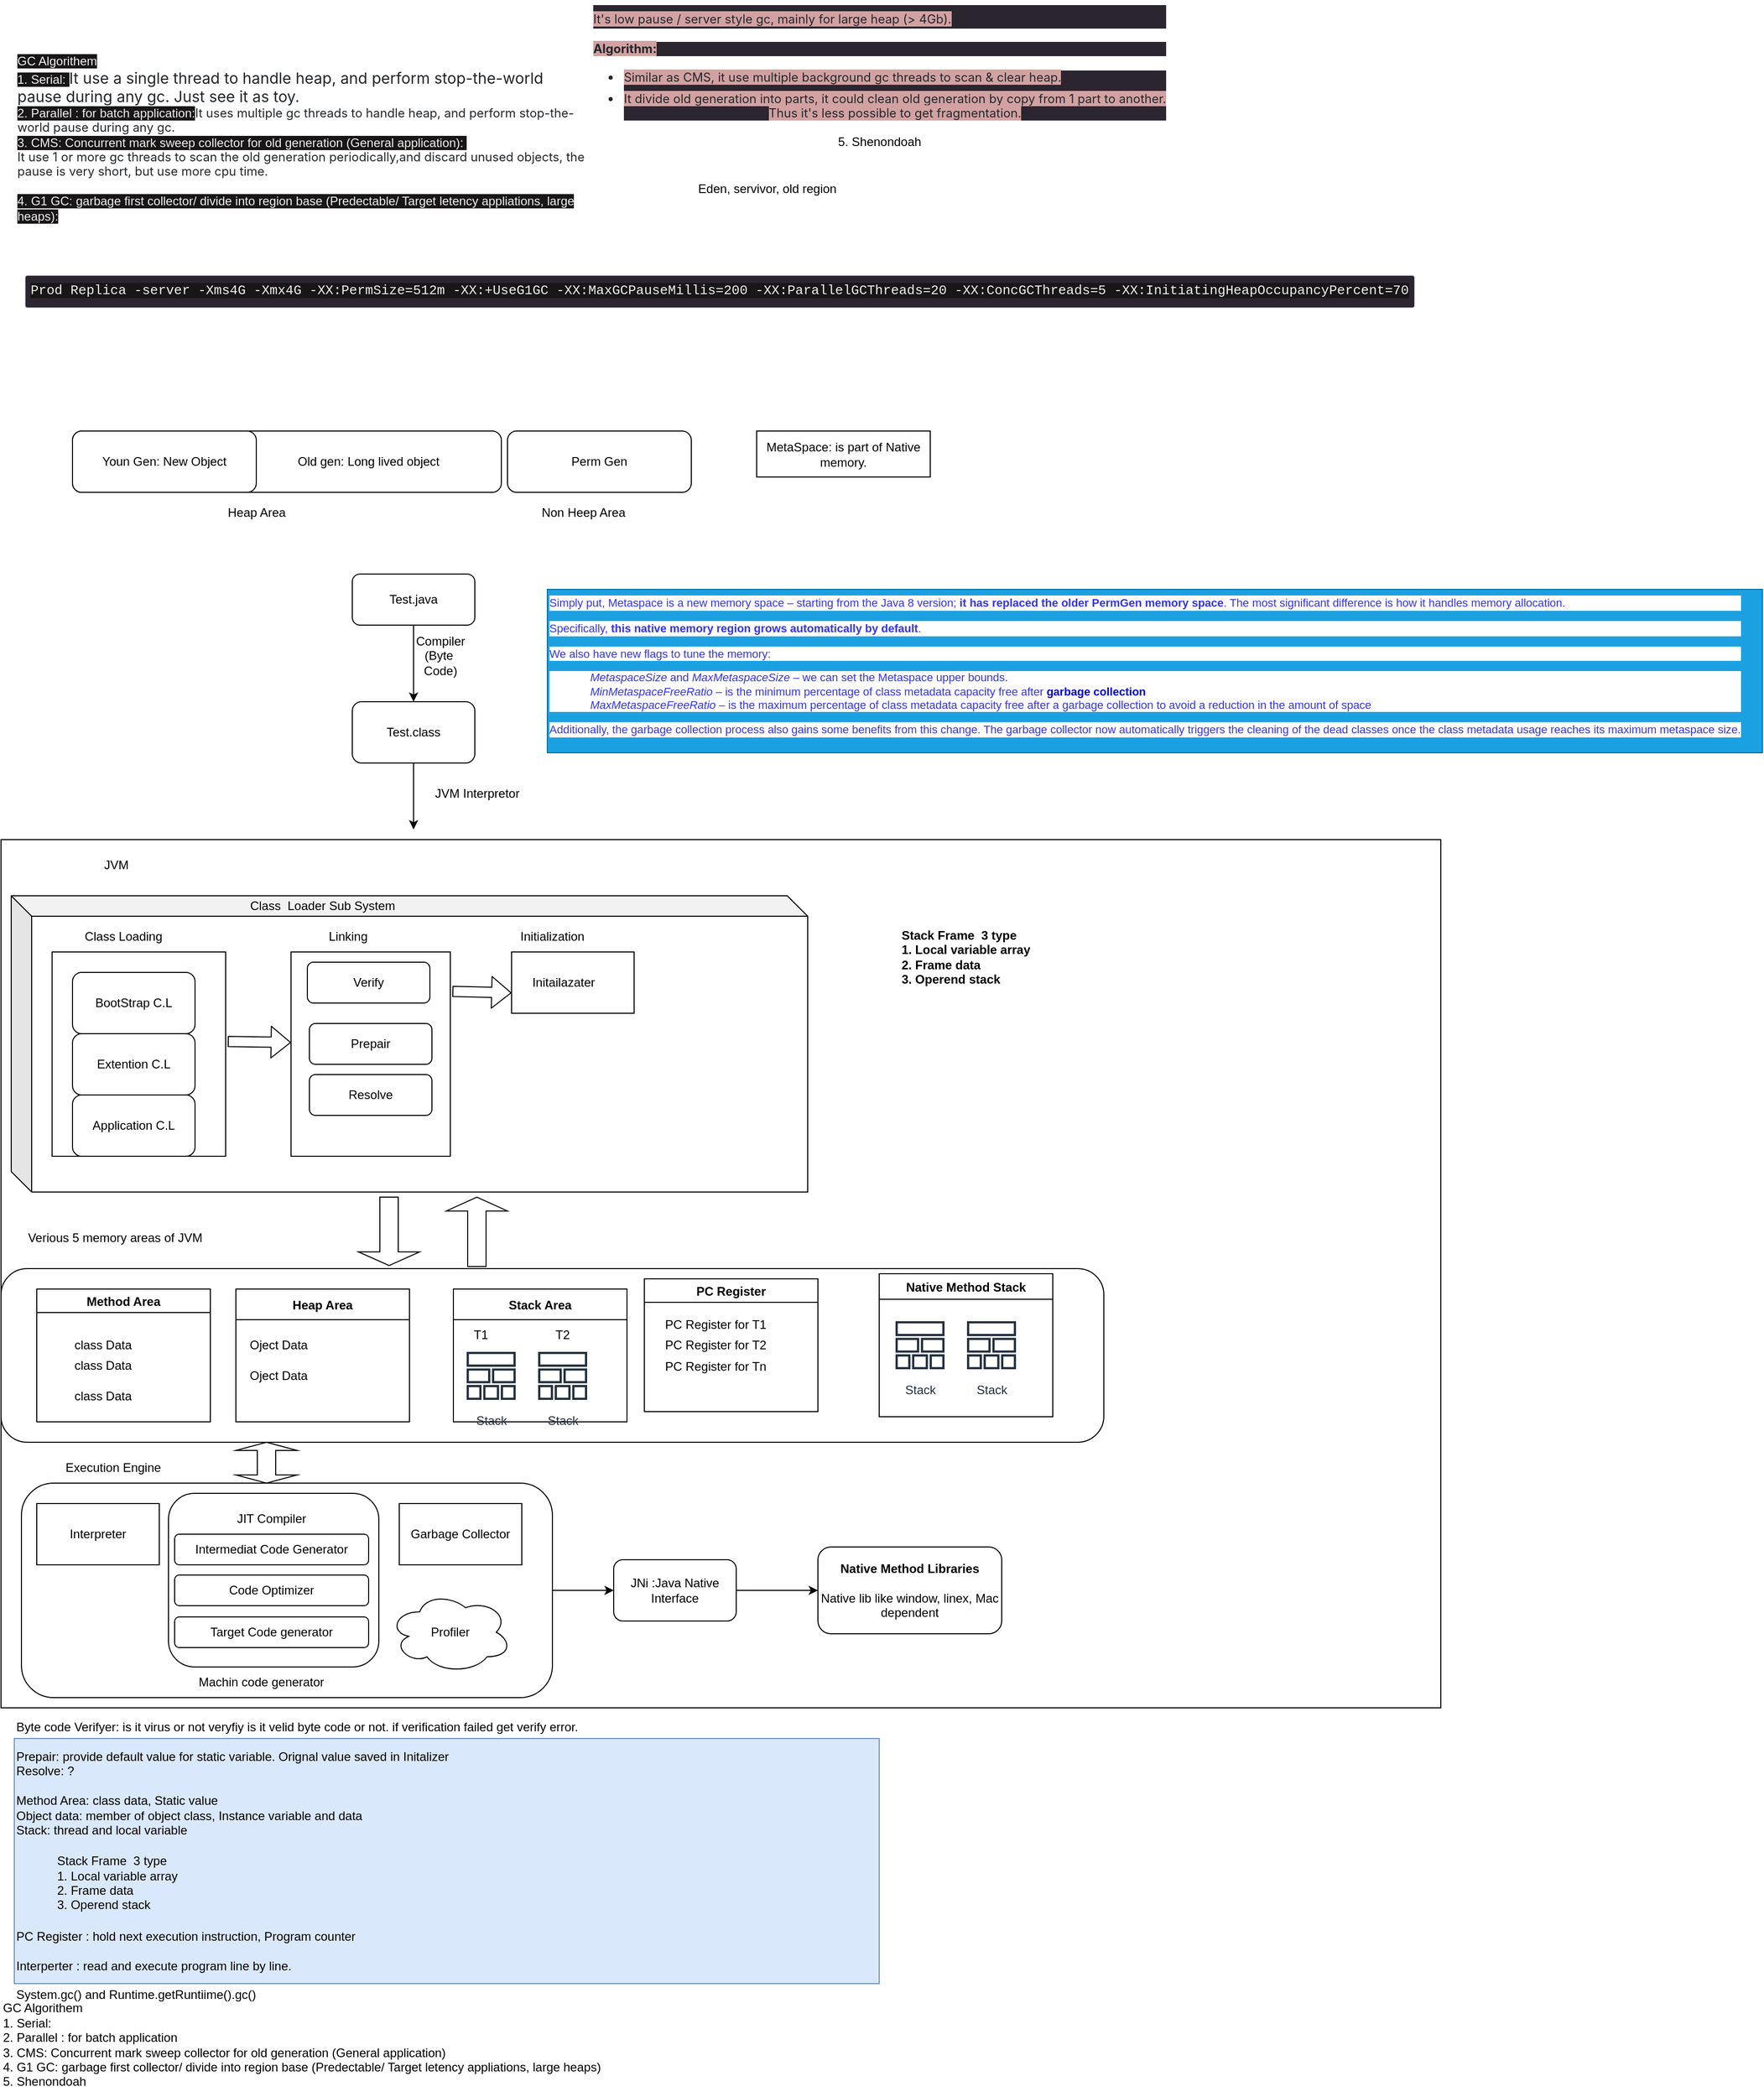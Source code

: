 <mxfile version="21.6.5" type="github" pages="2">
  <diagram id="Mb8TEoon7ktnDwIV0cq3" name="JVM">
    <mxGraphModel dx="1026" dy="1767" grid="1" gridSize="10" guides="1" tooltips="1" connect="1" arrows="1" fold="1" page="1" pageScale="1" pageWidth="827" pageHeight="1169" math="0" shadow="0">
      <root>
        <mxCell id="0" />
        <mxCell id="1" parent="0" />
        <mxCell id="3" value="" style="shape=cube;whiteSpace=wrap;html=1;boundedLbl=1;backgroundOutline=1;darkOpacity=0.05;darkOpacity2=0.1;" parent="1" vertex="1">
          <mxGeometry x="20" y="245" width="780" height="290" as="geometry" />
        </mxCell>
        <mxCell id="4" value="" style="rounded=0;whiteSpace=wrap;html=1;" parent="1" vertex="1">
          <mxGeometry x="60" y="300" width="170" height="200" as="geometry" />
        </mxCell>
        <mxCell id="5" value="BootStrap C.L" style="rounded=1;whiteSpace=wrap;html=1;" parent="1" vertex="1">
          <mxGeometry x="80" y="320" width="120" height="60" as="geometry" />
        </mxCell>
        <mxCell id="6" value="Extention C.L" style="rounded=1;whiteSpace=wrap;html=1;" parent="1" vertex="1">
          <mxGeometry x="80" y="380" width="120" height="60" as="geometry" />
        </mxCell>
        <mxCell id="7" value="Application C.L" style="rounded=1;whiteSpace=wrap;html=1;" parent="1" vertex="1">
          <mxGeometry x="80" y="440" width="120" height="60" as="geometry" />
        </mxCell>
        <mxCell id="8" value="Class Loading" style="text;html=1;strokeColor=none;fillColor=none;align=center;verticalAlign=middle;whiteSpace=wrap;rounded=0;" parent="1" vertex="1">
          <mxGeometry x="70" y="270" width="120" height="30" as="geometry" />
        </mxCell>
        <mxCell id="9" value="Class&amp;nbsp; Loader Sub System" style="text;html=1;strokeColor=none;fillColor=none;align=center;verticalAlign=middle;whiteSpace=wrap;rounded=0;" parent="1" vertex="1">
          <mxGeometry x="190" y="240" width="270" height="30" as="geometry" />
        </mxCell>
        <mxCell id="10" value="" style="rounded=0;whiteSpace=wrap;html=1;" parent="1" vertex="1">
          <mxGeometry x="294" y="300" width="156" height="200" as="geometry" />
        </mxCell>
        <mxCell id="11" value="Linking" style="text;html=1;strokeColor=none;fillColor=none;align=center;verticalAlign=middle;whiteSpace=wrap;rounded=0;" parent="1" vertex="1">
          <mxGeometry x="320" y="270" width="60" height="30" as="geometry" />
        </mxCell>
        <mxCell id="14" value="Verify" style="rounded=1;whiteSpace=wrap;html=1;" parent="1" vertex="1">
          <mxGeometry x="310" y="310" width="120" height="40" as="geometry" />
        </mxCell>
        <mxCell id="15" value="Prepair" style="rounded=1;whiteSpace=wrap;html=1;" parent="1" vertex="1">
          <mxGeometry x="312" y="370" width="120" height="40" as="geometry" />
        </mxCell>
        <mxCell id="16" value="Resolve" style="rounded=1;whiteSpace=wrap;html=1;" parent="1" vertex="1">
          <mxGeometry x="312" y="420" width="120" height="40" as="geometry" />
        </mxCell>
        <mxCell id="17" value="" style="rounded=0;whiteSpace=wrap;html=1;" parent="1" vertex="1">
          <mxGeometry x="510" y="300" width="120" height="60" as="geometry" />
        </mxCell>
        <mxCell id="18" value="Initialization" style="text;html=1;strokeColor=none;fillColor=none;align=center;verticalAlign=middle;whiteSpace=wrap;rounded=0;" parent="1" vertex="1">
          <mxGeometry x="520" y="270" width="60" height="30" as="geometry" />
        </mxCell>
        <mxCell id="19" value="" style="shape=flexArrow;endArrow=classic;html=1;exitX=1.012;exitY=0.438;exitDx=0;exitDy=0;exitPerimeter=0;entryX=0;entryY=0.443;entryDx=0;entryDy=0;entryPerimeter=0;" parent="1" source="4" target="10" edge="1">
          <mxGeometry width="50" height="50" relative="1" as="geometry">
            <mxPoint x="240" y="390" as="sourcePoint" />
            <mxPoint x="290" y="340" as="targetPoint" />
          </mxGeometry>
        </mxCell>
        <mxCell id="20" value="" style="shape=flexArrow;endArrow=classic;html=1;exitX=1.012;exitY=0.438;exitDx=0;exitDy=0;exitPerimeter=0;" parent="1" edge="1">
          <mxGeometry width="50" height="50" relative="1" as="geometry">
            <mxPoint x="452.04" y="338.6" as="sourcePoint" />
            <mxPoint x="510" y="340" as="targetPoint" />
          </mxGeometry>
        </mxCell>
        <mxCell id="21" value="" style="rounded=1;whiteSpace=wrap;html=1;" parent="1" vertex="1">
          <mxGeometry x="10" y="610" width="1080" height="170" as="geometry" />
        </mxCell>
        <mxCell id="23" value="Verious 5 memory areas of JVM&amp;nbsp;" style="text;html=1;align=center;verticalAlign=middle;resizable=0;points=[];autosize=1;strokeColor=none;fillColor=none;" parent="1" vertex="1">
          <mxGeometry x="23" y="565" width="200" height="30" as="geometry" />
        </mxCell>
        <mxCell id="50" value="Method Area" style="swimlane;" parent="1" vertex="1">
          <mxGeometry x="45" y="630" width="170" height="130" as="geometry" />
        </mxCell>
        <mxCell id="53" value="Heap Area" style="swimlane;startSize=30;" parent="1" vertex="1">
          <mxGeometry x="240" y="630" width="170" height="130" as="geometry" />
        </mxCell>
        <mxCell id="54" value="Stack Area" style="swimlane;startSize=30;" parent="1" vertex="1">
          <mxGeometry x="453" y="630" width="170" height="130" as="geometry" />
        </mxCell>
        <mxCell id="55" value="PC Register" style="swimlane;" parent="1" vertex="1">
          <mxGeometry x="640" y="620" width="170" height="130" as="geometry" />
        </mxCell>
        <mxCell id="56" value="Native Method Stack" style="swimlane;startSize=25;" parent="1" vertex="1">
          <mxGeometry x="870" y="615" width="170" height="140" as="geometry" />
        </mxCell>
        <mxCell id="58" value="" style="shape=singleArrow;direction=south;whiteSpace=wrap;html=1;" parent="1" vertex="1">
          <mxGeometry x="360" y="540" width="60" height="67" as="geometry" />
        </mxCell>
        <mxCell id="59" value="" style="shape=singleArrow;direction=north;whiteSpace=wrap;html=1;" parent="1" vertex="1">
          <mxGeometry x="446" y="540" width="60" height="68" as="geometry" />
        </mxCell>
        <mxCell id="61" value="class Data" style="text;html=1;strokeColor=none;fillColor=none;align=center;verticalAlign=middle;whiteSpace=wrap;rounded=0;" parent="1" vertex="1">
          <mxGeometry x="60" y="670" width="100" height="30" as="geometry" />
        </mxCell>
        <mxCell id="62" value="class Data" style="text;html=1;strokeColor=none;fillColor=none;align=center;verticalAlign=middle;whiteSpace=wrap;rounded=0;" parent="1" vertex="1">
          <mxGeometry x="60" y="690" width="100" height="30" as="geometry" />
        </mxCell>
        <mxCell id="63" value="class Data" style="text;html=1;strokeColor=none;fillColor=none;align=center;verticalAlign=middle;whiteSpace=wrap;rounded=0;" parent="1" vertex="1">
          <mxGeometry x="60" y="720" width="100" height="30" as="geometry" />
        </mxCell>
        <mxCell id="64" value="Oject Data&lt;span style=&quot;color: rgba(0, 0, 0, 0); font-family: monospace; font-size: 0px; text-align: start;&quot;&gt;%3CmxGraphModel%3E%3Croot%3E%3CmxCell%20id%3D%220%22%2F%3E%3CmxCell%20id%3D%221%22%20parent%3D%220%22%2F%3E%3CmxCell%20id%3D%222%22%20value%3D%22class%20Data%22%20style%3D%22text%3Bhtml%3D1%3BstrokeColor%3Dnone%3BfillColor%3Dnone%3Balign%3Dcenter%3BverticalAlign%3Dmiddle%3BwhiteSpace%3Dwrap%3Brounded%3D0%3B%22%20vertex%3D%221%22%20parent%3D%221%22%3E%3CmxGeometry%20x%3D%2260%22%20y%3D%22670%22%20width%3D%22100%22%20height%3D%2230%22%20as%3D%22geometry%22%2F%3E%3C%2FmxCell%3E%3C%2Froot%3E%3C%2FmxGraphModel%3E&lt;/span&gt;" style="text;html=1;strokeColor=none;fillColor=none;align=center;verticalAlign=middle;whiteSpace=wrap;rounded=0;" parent="1" vertex="1">
          <mxGeometry x="252" y="670" width="60" height="30" as="geometry" />
        </mxCell>
        <mxCell id="65" value="Oject Data&lt;span style=&quot;color: rgba(0, 0, 0, 0); font-family: monospace; font-size: 0px; text-align: start;&quot;&gt;%3CmxGraphModel%3E%3Croot%3E%3CmxCell%20id%3D%220%22%2F%3E%3CmxCell%20id%3D%221%22%20parent%3D%220%22%2F%3E%3CmxCell%20id%3D%222%22%20value%3D%22class%20Data%22%20style%3D%22text%3Bhtml%3D1%3BstrokeColor%3Dnone%3BfillColor%3Dnone%3Balign%3Dcenter%3BverticalAlign%3Dmiddle%3BwhiteSpace%3Dwrap%3Brounded%3D0%3B%22%20vertex%3D%221%22%20parent%3D%221%22%3E%3CmxGeometry%20x%3D%2260%22%20y%3D%22670%22%20width%3D%22100%22%20height%3D%2230%22%20as%3D%22geometry%22%2F%3E%3C%2FmxCell%3E%3C%2Froot%3E%3C%2FmxGraphModel%3E&lt;/span&gt;" style="text;html=1;strokeColor=none;fillColor=none;align=center;verticalAlign=middle;whiteSpace=wrap;rounded=0;" parent="1" vertex="1">
          <mxGeometry x="252" y="700" width="60" height="30" as="geometry" />
        </mxCell>
        <mxCell id="66" value="Stack" style="sketch=0;outlineConnect=0;fontColor=#232F3E;gradientColor=none;strokeColor=#232F3E;fillColor=#ffffff;dashed=0;verticalLabelPosition=bottom;verticalAlign=top;align=center;html=1;fontSize=12;fontStyle=0;aspect=fixed;shape=mxgraph.aws4.resourceIcon;resIcon=mxgraph.aws4.stack;" parent="1" vertex="1">
          <mxGeometry x="460" y="685" width="60" height="60" as="geometry" />
        </mxCell>
        <mxCell id="67" value="Stack" style="sketch=0;outlineConnect=0;fontColor=#232F3E;gradientColor=none;strokeColor=#232F3E;fillColor=#ffffff;dashed=0;verticalLabelPosition=bottom;verticalAlign=top;align=center;html=1;fontSize=12;fontStyle=0;aspect=fixed;shape=mxgraph.aws4.resourceIcon;resIcon=mxgraph.aws4.stack;" parent="1" vertex="1">
          <mxGeometry x="530" y="685" width="60" height="60" as="geometry" />
        </mxCell>
        <mxCell id="68" value="T1&lt;span style=&quot;color: rgba(0, 0, 0, 0); font-family: monospace; font-size: 0px; text-align: start;&quot;&gt;%3CmxGraphModel%3E%3Croot%3E%3CmxCell%20id%3D%220%22%2F%3E%3CmxCell%20id%3D%221%22%20parent%3D%220%22%2F%3E%3CmxCell%20id%3D%222%22%20value%3D%22Stack%22%20style%3D%22sketch%3D0%3BoutlineConnect%3D0%3BfontColor%3D%23232F3E%3BgradientColor%3Dnone%3BstrokeColor%3D%23232F3E%3BfillColor%3D%23ffffff%3Bdashed%3D0%3BverticalLabelPosition%3Dbottom%3BverticalAlign%3Dtop%3Balign%3Dcenter%3Bhtml%3D1%3BfontSize%3D12%3BfontStyle%3D0%3Baspect%3Dfixed%3Bshape%3Dmxgraph.aws4.resourceIcon%3BresIcon%3Dmxgraph.aws4.stack%3B%22%20vertex%3D%221%22%20parent%3D%221%22%3E%3CmxGeometry%20x%3D%22460%22%20y%3D%22685%22%20width%3D%2260%22%20height%3D%2260%22%20as%3D%22geometry%22%2F%3E%3C%2FmxCell%3E%3C%2Froot%3E%3C%2FmxGraphModel%3E&lt;/span&gt;" style="text;html=1;strokeColor=none;fillColor=none;align=center;verticalAlign=middle;whiteSpace=wrap;rounded=0;" parent="1" vertex="1">
          <mxGeometry x="450" y="660" width="60" height="30" as="geometry" />
        </mxCell>
        <mxCell id="69" value="T2" style="text;html=1;strokeColor=none;fillColor=none;align=center;verticalAlign=middle;whiteSpace=wrap;rounded=0;" parent="1" vertex="1">
          <mxGeometry x="530" y="660" width="60" height="30" as="geometry" />
        </mxCell>
        <mxCell id="70" value="PC Register for T1" style="text;html=1;strokeColor=none;fillColor=none;align=center;verticalAlign=middle;whiteSpace=wrap;rounded=0;" parent="1" vertex="1">
          <mxGeometry x="650" y="650" width="120" height="30" as="geometry" />
        </mxCell>
        <mxCell id="71" value="PC Register for T2" style="text;html=1;strokeColor=none;fillColor=none;align=center;verticalAlign=middle;whiteSpace=wrap;rounded=0;" parent="1" vertex="1">
          <mxGeometry x="650" y="670" width="120" height="30" as="geometry" />
        </mxCell>
        <mxCell id="72" value="PC Register for Tn" style="text;html=1;strokeColor=none;fillColor=none;align=center;verticalAlign=middle;whiteSpace=wrap;rounded=0;" parent="1" vertex="1">
          <mxGeometry x="650" y="690" width="120" height="32" as="geometry" />
        </mxCell>
        <mxCell id="73" value="Stack" style="sketch=0;outlineConnect=0;fontColor=#232F3E;gradientColor=none;strokeColor=#232F3E;fillColor=#ffffff;dashed=0;verticalLabelPosition=bottom;verticalAlign=top;align=center;html=1;fontSize=12;fontStyle=0;aspect=fixed;shape=mxgraph.aws4.resourceIcon;resIcon=mxgraph.aws4.stack;" parent="1" vertex="1">
          <mxGeometry x="880" y="655" width="60" height="60" as="geometry" />
        </mxCell>
        <mxCell id="74" value="Stack" style="sketch=0;outlineConnect=0;fontColor=#232F3E;gradientColor=none;strokeColor=#232F3E;fillColor=#ffffff;dashed=0;verticalLabelPosition=bottom;verticalAlign=top;align=center;html=1;fontSize=12;fontStyle=0;aspect=fixed;shape=mxgraph.aws4.resourceIcon;resIcon=mxgraph.aws4.stack;" parent="1" vertex="1">
          <mxGeometry x="950" y="655" width="60" height="60" as="geometry" />
        </mxCell>
        <mxCell id="76" value="" style="rounded=0;whiteSpace=wrap;html=1;fillColor=none;" parent="1" vertex="1">
          <mxGeometry x="10" y="190" width="1410" height="850" as="geometry" />
        </mxCell>
        <mxCell id="77" value="JVM" style="text;html=1;strokeColor=none;fillColor=none;align=center;verticalAlign=middle;whiteSpace=wrap;rounded=0;" parent="1" vertex="1">
          <mxGeometry x="93" y="200" width="60" height="30" as="geometry" />
        </mxCell>
        <mxCell id="80" value="" style="edgeStyle=none;html=1;" parent="1" source="78" target="79" edge="1">
          <mxGeometry relative="1" as="geometry" />
        </mxCell>
        <mxCell id="78" value="Test.java" style="rounded=1;whiteSpace=wrap;html=1;fillColor=none;" parent="1" vertex="1">
          <mxGeometry x="354" y="-70" width="120" height="50" as="geometry" />
        </mxCell>
        <mxCell id="81" style="edgeStyle=none;html=1;" parent="1" source="79" edge="1">
          <mxGeometry relative="1" as="geometry">
            <mxPoint x="414" y="180" as="targetPoint" />
          </mxGeometry>
        </mxCell>
        <mxCell id="79" value="Test.class" style="whiteSpace=wrap;html=1;fillColor=none;rounded=1;" parent="1" vertex="1">
          <mxGeometry x="354" y="55" width="120" height="60" as="geometry" />
        </mxCell>
        <mxCell id="82" value="JVM Interpretor" style="text;html=1;align=center;verticalAlign=middle;resizable=0;points=[];autosize=1;strokeColor=none;fillColor=none;" parent="1" vertex="1">
          <mxGeometry x="421" y="130" width="110" height="30" as="geometry" />
        </mxCell>
        <mxCell id="84" value="Compiler&lt;br&gt;(Byte&amp;nbsp;&lt;br&gt;Code)" style="text;html=1;align=center;verticalAlign=middle;resizable=0;points=[];autosize=1;strokeColor=none;fillColor=none;" parent="1" vertex="1">
          <mxGeometry x="405" y="-20" width="70" height="60" as="geometry" />
        </mxCell>
        <mxCell id="95" value="" style="edgeStyle=none;html=1;" parent="1" source="85" target="94" edge="1">
          <mxGeometry relative="1" as="geometry" />
        </mxCell>
        <mxCell id="85" value="" style="rounded=1;whiteSpace=wrap;html=1;fillColor=none;" parent="1" vertex="1">
          <mxGeometry x="30" y="820" width="520" height="210" as="geometry" />
        </mxCell>
        <mxCell id="86" value="Execution Engine" style="text;html=1;strokeColor=none;fillColor=none;align=center;verticalAlign=middle;whiteSpace=wrap;rounded=0;" parent="1" vertex="1">
          <mxGeometry x="50" y="790" width="140" height="30" as="geometry" />
        </mxCell>
        <mxCell id="87" value="Interpreter" style="rounded=0;whiteSpace=wrap;html=1;fillColor=default;" parent="1" vertex="1">
          <mxGeometry x="45" y="840" width="120" height="60" as="geometry" />
        </mxCell>
        <mxCell id="88" value="" style="rounded=1;whiteSpace=wrap;html=1;fillColor=default;" parent="1" vertex="1">
          <mxGeometry x="174" y="830" width="206" height="170" as="geometry" />
        </mxCell>
        <mxCell id="89" value="JIT Compiler" style="text;html=1;strokeColor=none;fillColor=none;align=center;verticalAlign=middle;whiteSpace=wrap;rounded=0;" parent="1" vertex="1">
          <mxGeometry x="200" y="840" width="150" height="30" as="geometry" />
        </mxCell>
        <mxCell id="90" value="Intermediat Code Generator" style="rounded=1;whiteSpace=wrap;html=1;fillColor=default;" parent="1" vertex="1">
          <mxGeometry x="180" y="870" width="190" height="30" as="geometry" />
        </mxCell>
        <mxCell id="91" value="Code Optimizer&lt;span style=&quot;color: rgba(0, 0, 0, 0); font-family: monospace; font-size: 0px; text-align: start;&quot;&gt;%3CmxGraphModel%3E%3Croot%3E%3CmxCell%20id%3D%220%22%2F%3E%3CmxCell%20id%3D%221%22%20parent%3D%220%22%2F%3E%3CmxCell%20id%3D%222%22%20value%3D%22Intermediat%20Code%20Generator%22%20style%3D%22rounded%3D1%3BwhiteSpace%3Dwrap%3Bhtml%3D1%3BfillColor%3Ddefault%3B%22%20vertex%3D%221%22%20parent%3D%221%22%3E%3CmxGeometry%20x%3D%22180%22%20y%3D%22870%22%20width%3D%22190%22%20height%3D%2230%22%20as%3D%22geometry%22%2F%3E%3C%2FmxCell%3E%3C%2Froot%3E%3C%2FmxGraphModel%3E&lt;/span&gt;" style="rounded=1;whiteSpace=wrap;html=1;fillColor=default;" parent="1" vertex="1">
          <mxGeometry x="180" y="910" width="190" height="30" as="geometry" />
        </mxCell>
        <mxCell id="92" value="Target Code generator" style="rounded=1;whiteSpace=wrap;html=1;fillColor=default;" parent="1" vertex="1">
          <mxGeometry x="180" y="951" width="190" height="30" as="geometry" />
        </mxCell>
        <mxCell id="93" value="Garbage Collector" style="rounded=0;whiteSpace=wrap;html=1;fillColor=default;" parent="1" vertex="1">
          <mxGeometry x="400" y="840" width="120" height="60" as="geometry" />
        </mxCell>
        <mxCell id="97" value="" style="edgeStyle=none;html=1;" parent="1" source="94" target="96" edge="1">
          <mxGeometry relative="1" as="geometry" />
        </mxCell>
        <mxCell id="94" value="JNi :Java Native Interface" style="whiteSpace=wrap;html=1;fillColor=none;rounded=1;" parent="1" vertex="1">
          <mxGeometry x="610" y="895" width="120" height="60" as="geometry" />
        </mxCell>
        <mxCell id="96" value="&lt;b&gt;Native Method Libraries&lt;br&gt;&lt;/b&gt;&lt;br&gt;Native lib like window, linex, Mac dependent" style="whiteSpace=wrap;html=1;fillColor=none;rounded=1;" parent="1" vertex="1">
          <mxGeometry x="810" y="882.5" width="180" height="85" as="geometry" />
        </mxCell>
        <mxCell id="99" value="" style="shape=doubleArrow;direction=south;whiteSpace=wrap;html=1;fillColor=default;" parent="1" vertex="1">
          <mxGeometry x="240" y="780" width="60" height="40" as="geometry" />
        </mxCell>
        <mxCell id="101" value="&lt;h4 style=&quot;text-align: left;&quot;&gt;&lt;span style=&quot;background-color: initial;&quot;&gt;Stack Frame&amp;nbsp; 3 type&lt;br&gt;&lt;/span&gt;&lt;span style=&quot;background-color: initial;&quot;&gt;1. Local variable array&lt;br&gt;&lt;/span&gt;&lt;span style=&quot;background-color: initial;&quot;&gt;2. Frame data&lt;br&gt;&lt;/span&gt;&lt;span style=&quot;background-color: initial;&quot;&gt;3. Operend stack&lt;/span&gt;&lt;/h4&gt;" style="text;html=1;strokeColor=none;fillColor=none;align=center;verticalAlign=middle;whiteSpace=wrap;rounded=0;" parent="1" vertex="1">
          <mxGeometry x="870" y="290" width="170" height="30" as="geometry" />
        </mxCell>
        <mxCell id="102" value="Machin code generator" style="text;html=1;strokeColor=none;fillColor=none;align=center;verticalAlign=middle;whiteSpace=wrap;rounded=0;" parent="1" vertex="1">
          <mxGeometry x="160" y="1000" width="210" height="30" as="geometry" />
        </mxCell>
        <mxCell id="104" value="Byte code Verifyer: is it virus or not veryfiy is it velid byte code or not. if verification failed get verify error.&lt;br&gt;&amp;nbsp;&lt;br&gt;Prepair: provide default value for static variable. Orignal value saved in Initalizer&lt;br&gt;Resolve: ?&lt;br&gt;&lt;br&gt;Method Area: class data, Static value&lt;br&gt;Object data: member of object class, Instance variable and data&lt;br&gt;Stack: thread and local variable&lt;br&gt;&lt;span style=&quot;&quot;&gt;&#x9;&lt;/span&gt;&lt;blockquote style=&quot;margin: 0 0 0 40px; border: none; padding: 0px;&quot;&gt;&lt;h4 style=&quot;border-color: var(--border-color);&quot;&gt;&lt;span style=&quot;font-weight: normal;&quot;&gt;Stack Frame&amp;nbsp; 3 type&lt;br&gt;1. Local variable array&lt;br&gt;2. Frame data&lt;br&gt;3. Operend stack&lt;/span&gt;&lt;br&gt;&lt;/h4&gt;&lt;/blockquote&gt;PC Register : hold next execution instruction, Program counter&lt;br&gt;&lt;br&gt;Interperter : read and execute program line by line.&lt;br&gt;&lt;br&gt;System.gc() and Runtime.getRuntiime().gc()" style="text;html=1;strokeColor=#6c8ebf;fillColor=#dae8fc;align=left;verticalAlign=middle;whiteSpace=wrap;rounded=0;" parent="1" vertex="1">
          <mxGeometry x="23" y="1070" width="847" height="240" as="geometry" />
        </mxCell>
        <mxCell id="105" value="Initailazater" style="text;html=1;strokeColor=none;fillColor=none;align=center;verticalAlign=middle;whiteSpace=wrap;rounded=0;" parent="1" vertex="1">
          <mxGeometry x="531" y="315" width="60" height="30" as="geometry" />
        </mxCell>
        <mxCell id="106" value="Profiler" style="ellipse;shape=cloud;whiteSpace=wrap;html=1;" parent="1" vertex="1">
          <mxGeometry x="390" y="926" width="120" height="80" as="geometry" />
        </mxCell>
        <mxCell id="107" value="&lt;span style=&quot;white-space: pre;&quot;&gt;&#x9;&lt;/span&gt;&lt;span style=&quot;white-space: pre;&quot;&gt;&#x9;&lt;/span&gt;&lt;span style=&quot;white-space: pre;&quot;&gt;&#x9;&lt;/span&gt;&lt;span style=&quot;white-space: pre;&quot;&gt;&#x9;&lt;/span&gt;&lt;span style=&quot;white-space: pre;&quot;&gt;&#x9;&lt;/span&gt;&lt;span style=&quot;white-space: pre;&quot;&gt;&#x9;&lt;/span&gt;Old gen: Long lived object" style="rounded=1;whiteSpace=wrap;html=1;" parent="1" vertex="1">
          <mxGeometry x="80" y="-210" width="420" height="60" as="geometry" />
        </mxCell>
        <mxCell id="108" value="Youn Gen: New Object" style="rounded=1;whiteSpace=wrap;html=1;" parent="1" vertex="1">
          <mxGeometry x="80" y="-210" width="180" height="60" as="geometry" />
        </mxCell>
        <mxCell id="109" value="Perm Gen" style="rounded=1;whiteSpace=wrap;html=1;" parent="1" vertex="1">
          <mxGeometry x="506" y="-210" width="180" height="60" as="geometry" />
        </mxCell>
        <mxCell id="110" value="Heap Area" style="text;html=1;align=center;verticalAlign=middle;resizable=0;points=[];autosize=1;strokeColor=none;fillColor=none;" parent="1" vertex="1">
          <mxGeometry x="220" y="-145" width="80" height="30" as="geometry" />
        </mxCell>
        <mxCell id="111" value="Non Heep Area" style="text;html=1;align=center;verticalAlign=middle;resizable=0;points=[];autosize=1;strokeColor=none;fillColor=none;" parent="1" vertex="1">
          <mxGeometry x="525" y="-145" width="110" height="30" as="geometry" />
        </mxCell>
        <mxCell id="112" value="MetaSpace: is part of Native memory." style="rounded=0;whiteSpace=wrap;html=1;" parent="1" vertex="1">
          <mxGeometry x="750" y="-210" width="170" height="45" as="geometry" />
        </mxCell>
        <mxCell id="eFVf8pxg18ztnckATkbE-113" value="GC Algorithem&lt;br&gt;1. Serial:&amp;nbsp;&lt;br&gt;2. Parallel : for batch application&lt;br&gt;3. CMS: Concurrent mark sweep collector for old generation (General application)&lt;br&gt;4. G1 GC: garbage first collector/ divide into region base (Predectable/ Target letency appliations, large heaps)&lt;br&gt;5. Shenondoah" style="text;html=1;align=left;verticalAlign=middle;resizable=0;points=[];autosize=1;strokeColor=none;fillColor=none;" parent="1" vertex="1">
          <mxGeometry x="10" y="1320" width="610" height="100" as="geometry" />
        </mxCell>
        <mxCell id="xn8CP_pBLPCYdcOmx5U--113" value="&lt;br style=&quot;border-color: rgb(0, 0, 0); color: rgb(240, 240, 240); font-family: Helvetica; font-size: 12px; font-style: normal; font-variant-ligatures: normal; font-variant-caps: normal; font-weight: 400; letter-spacing: normal; orphans: 2; text-align: left; text-indent: 0px; text-transform: none; widows: 2; word-spacing: 0px; -webkit-text-stroke-width: 0px; text-decoration-thickness: initial; text-decoration-style: initial; text-decoration-color: initial;&quot;&gt;&lt;span style=&quot;color: rgb(240, 240, 240); font-family: Helvetica; font-size: 12px; font-style: normal; font-variant-ligatures: normal; font-variant-caps: normal; font-weight: 400; letter-spacing: normal; orphans: 2; text-align: left; text-indent: 0px; text-transform: none; widows: 2; word-spacing: 0px; -webkit-text-stroke-width: 0px; background-color: rgb(24, 22, 22); text-decoration-thickness: initial; text-decoration-style: initial; text-decoration-color: initial; float: none; display: inline !important;&quot;&gt;GC Algorithem&lt;/span&gt;&lt;br style=&quot;border-color: rgb(0, 0, 0); color: rgb(240, 240, 240); font-family: Helvetica; font-size: 12px; font-style: normal; font-variant-ligatures: normal; font-variant-caps: normal; font-weight: 400; letter-spacing: normal; orphans: 2; text-align: left; text-indent: 0px; text-transform: none; widows: 2; word-spacing: 0px; -webkit-text-stroke-width: 0px; text-decoration-thickness: initial; text-decoration-style: initial; text-decoration-color: initial;&quot;&gt;&lt;span style=&quot;color: rgb(240, 240, 240); font-family: Helvetica; font-size: 12px; font-style: normal; font-variant-ligatures: normal; font-variant-caps: normal; font-weight: 400; letter-spacing: normal; orphans: 2; text-align: left; text-indent: 0px; text-transform: none; widows: 2; word-spacing: 0px; -webkit-text-stroke-width: 0px; background-color: rgb(24, 22, 22); text-decoration-thickness: initial; text-decoration-style: initial; text-decoration-color: initial; float: none; display: inline !important;&quot;&gt;1. Serial:&amp;nbsp;&lt;/span&gt;&lt;span style=&quot;border-color: rgb(0, 0, 0); font-style: normal; font-variant-ligatures: normal; font-variant-caps: normal; font-weight: 400; letter-spacing: normal; orphans: 2; text-align: left; text-indent: 0px; text-transform: none; widows: 2; word-spacing: 0px; -webkit-text-stroke-width: 0px; text-decoration-thickness: initial; text-decoration-style: initial; text-decoration-color: initial; color: rgb(35, 38, 41); font-family: -apple-system, &amp;quot;system-ui&amp;quot;, &amp;quot;Segoe UI Adjusted&amp;quot;, &amp;quot;Segoe UI&amp;quot;, &amp;quot;Liberation Sans&amp;quot;, sans-serif; font-size: 15px;&quot;&gt;It use a single thread to handle heap, and perform stop-the-world pause during any gc. Just see it as toy.&lt;/span&gt;&lt;br style=&quot;border-color: rgb(0, 0, 0); color: rgb(240, 240, 240); font-family: Helvetica; font-size: 12px; font-style: normal; font-variant-ligatures: normal; font-variant-caps: normal; font-weight: 400; letter-spacing: normal; orphans: 2; text-align: left; text-indent: 0px; text-transform: none; widows: 2; word-spacing: 0px; -webkit-text-stroke-width: 0px; text-decoration-thickness: initial; text-decoration-style: initial; text-decoration-color: initial;&quot;&gt;&lt;span style=&quot;color: rgb(240, 240, 240); font-family: Helvetica; font-size: 12px; font-style: normal; font-variant-ligatures: normal; font-variant-caps: normal; font-weight: 400; letter-spacing: normal; orphans: 2; text-align: left; text-indent: 0px; text-transform: none; widows: 2; word-spacing: 0px; -webkit-text-stroke-width: 0px; background-color: rgb(24, 22, 22); text-decoration-thickness: initial; text-decoration-style: initial; text-decoration-color: initial; float: none; display: inline !important;&quot;&gt;2. Parallel : for batch application:&lt;/span&gt;&lt;span style=&quot;border-color: rgb(0, 0, 0); font-size: 12px; font-style: normal; font-variant-ligatures: normal; font-variant-caps: normal; font-weight: 400; letter-spacing: normal; orphans: 2; text-align: left; text-indent: 0px; text-transform: none; widows: 2; word-spacing: 0px; -webkit-text-stroke-width: 0px; text-decoration-thickness: initial; text-decoration-style: initial; text-decoration-color: initial; color: rgb(35, 38, 41); font-family: -apple-system, &amp;quot;system-ui&amp;quot;, &amp;quot;Segoe UI Adjusted&amp;quot;, &amp;quot;Segoe UI&amp;quot;, &amp;quot;Liberation Sans&amp;quot;, sans-serif;&quot;&gt;&lt;font style=&quot;border-color: rgb(0, 0, 0); font-size: 12px;&quot;&gt;It uses multiple gc threads to handle heap, and perform stop-the-world pause during any gc.&lt;/font&gt;&lt;br style=&quot;border-color: rgb(0, 0, 0);&quot;&gt;&lt;/span&gt;&lt;span style=&quot;color: rgb(240, 240, 240); font-family: Helvetica; font-size: 12px; font-style: normal; font-variant-ligatures: normal; font-variant-caps: normal; font-weight: 400; letter-spacing: normal; orphans: 2; text-align: left; text-indent: 0px; text-transform: none; widows: 2; word-spacing: 0px; -webkit-text-stroke-width: 0px; background-color: rgb(24, 22, 22); text-decoration-thickness: initial; text-decoration-style: initial; text-decoration-color: initial; float: none; display: inline !important;&quot;&gt;3. CMS: Concurrent mark sweep collector for old generation (General application):&amp;nbsp;&lt;/span&gt;&lt;br style=&quot;border-color: rgb(0, 0, 0); color: rgb(240, 240, 240); font-family: Helvetica; font-size: 12px; font-style: normal; font-variant-ligatures: normal; font-variant-caps: normal; font-weight: 400; letter-spacing: normal; orphans: 2; text-align: left; text-indent: 0px; text-transform: none; widows: 2; word-spacing: 0px; -webkit-text-stroke-width: 0px; text-decoration-thickness: initial; text-decoration-style: initial; text-decoration-color: initial;&quot;&gt;&lt;span style=&quot;border-color: rgb(0, 0, 0); font-size: 12px; font-style: normal; font-variant-ligatures: normal; font-variant-caps: normal; font-weight: 400; letter-spacing: normal; orphans: 2; text-align: left; text-indent: 0px; text-transform: none; widows: 2; word-spacing: 0px; -webkit-text-stroke-width: 0px; text-decoration-thickness: initial; text-decoration-style: initial; text-decoration-color: initial; color: rgb(35, 38, 41); font-family: -apple-system, &amp;quot;system-ui&amp;quot;, &amp;quot;Segoe UI Adjusted&amp;quot;, &amp;quot;Segoe UI&amp;quot;, &amp;quot;Liberation Sans&amp;quot;, sans-serif;&quot;&gt;It use 1 or more gc threads to scan the old generation periodically,and discard unused objects, the pause is very short, but use more cpu time.&lt;br style=&quot;border-color: rgb(0, 0, 0);&quot;&gt;&lt;/span&gt;&lt;br style=&quot;border-color: rgb(0, 0, 0); color: rgb(240, 240, 240); font-family: Helvetica; font-size: 12px; font-style: normal; font-variant-ligatures: normal; font-variant-caps: normal; font-weight: 400; letter-spacing: normal; orphans: 2; text-align: left; text-indent: 0px; text-transform: none; widows: 2; word-spacing: 0px; -webkit-text-stroke-width: 0px; text-decoration-thickness: initial; text-decoration-style: initial; text-decoration-color: initial;&quot;&gt;&lt;span style=&quot;color: rgb(240, 240, 240); font-family: Helvetica; font-size: 12px; font-style: normal; font-variant-ligatures: normal; font-variant-caps: normal; font-weight: 400; letter-spacing: normal; orphans: 2; text-align: left; text-indent: 0px; text-transform: none; widows: 2; word-spacing: 0px; -webkit-text-stroke-width: 0px; background-color: rgb(24, 22, 22); text-decoration-thickness: initial; text-decoration-style: initial; text-decoration-color: initial; float: none; display: inline !important;&quot;&gt;4. G1 GC: garbage first collector/ divide into region base (Predectable/ Target letency appliations, large heaps):&lt;/span&gt;" style="text;whiteSpace=wrap;html=1;" vertex="1" parent="1">
          <mxGeometry x="24" y="-600" width="560" height="210" as="geometry" />
        </mxCell>
        <mxCell id="xn8CP_pBLPCYdcOmx5U--115" value="&lt;pre dir=&quot;ltr&quot; style=&quot;border: 1px solid rgb(217, 217, 226); color: rgb(240, 240, 240); font-style: normal; font-variant-ligatures: normal; font-variant-caps: normal; font-weight: 400; letter-spacing: normal; orphans: 2; text-align: left; text-indent: 0px; text-transform: none; widows: 2; word-spacing: 0px; -webkit-text-stroke-width: 0px; background-color: rgb(42, 37, 47); text-decoration-thickness: initial; text-decoration-style: initial; text-decoration-color: initial; box-sizing: border-box; font-family: menlo, monaco, &amp;quot;Courier New&amp;quot;, Courier, mono, serif; font-size: 13px; line-height: 1.615; border-radius: 3px; padding: 5px; overflow: auto; margin-top: 0px; margin-bottom: 1em; overflow-wrap: normal !important;&quot;&gt;&lt;span style=&quot;border-color: rgb(0, 0, 0); background-color: rgb(24, 22, 22);&quot;&gt;Prod Replica -server -Xms4G -Xmx4G -XX:PermSize=512m -XX:+UseG1GC -XX:MaxGCPauseMillis=200 -XX:ParallelGCThreads=20 -XX:ConcGCThreads=5 -XX:InitiatingHeapOccupancyPercent=70&lt;/span&gt;&lt;/pre&gt;" style="text;whiteSpace=wrap;html=1;" vertex="1" parent="1">
          <mxGeometry x="31" y="-370" width="639" height="80" as="geometry" />
        </mxCell>
        <mxCell id="xn8CP_pBLPCYdcOmx5U--117" value="&lt;h2 style=&quot;border: 0px; text-align: left; background-color: rgb(42, 37, 47); margin: 0px 0px 0.7em; padding: 0px; font-variant-numeric: inherit; font-variant-east-asian: inherit; font-weight: 400; font-stretch: inherit; line-height: 1.3; font-family: -apple-system, &amp;quot;system-ui&amp;quot;, &amp;quot;Segoe UI Adjusted&amp;quot;, &amp;quot;Segoe UI&amp;quot;, &amp;quot;Liberation Sans&amp;quot;, sans-serif; font-optical-sizing: inherit; font-kerning: inherit; font-feature-settings: inherit; font-variation-settings: inherit; vertical-align: baseline; box-sizing: inherit; --_pr-code-fs: 0.9em; color: rgb(35, 38, 41);&quot;&gt;&lt;font style=&quot;border-color: rgb(0, 0, 0); font-size: 12px; background-color: rgb(210, 162, 162);&quot;&gt;It&#39;s low pause / server style gc, mainly for large heap (&amp;gt; 4Gb).&lt;/font&gt;&lt;/h2&gt;&lt;p style=&quot;border: 0px; text-align: left; background-color: rgb(42, 37, 47); margin: 0px 0px 1.1em; padding: 0px; font-variant-numeric: inherit; font-variant-east-asian: inherit; font-stretch: inherit; line-height: inherit; font-family: -apple-system, &amp;quot;system-ui&amp;quot;, &amp;quot;Segoe UI Adjusted&amp;quot;, &amp;quot;Segoe UI&amp;quot;, &amp;quot;Liberation Sans&amp;quot;, sans-serif; font-optical-sizing: inherit; font-kerning: inherit; font-feature-settings: inherit; font-variation-settings: inherit; vertical-align: baseline; box-sizing: inherit; clear: both; --_pr-img-mb: 0; color: rgb(35, 38, 41);&quot;&gt;&lt;strong style=&quot;border: 0px; margin: 0px; padding: 0px; font-style: inherit; font-variant: inherit; font-stretch: inherit; line-height: inherit; font-family: inherit; font-optical-sizing: inherit; font-kerning: inherit; font-feature-settings: inherit; font-variation-settings: inherit; vertical-align: baseline; box-sizing: inherit;&quot;&gt;&lt;font style=&quot;border-color: rgb(0, 0, 0); background-color: rgb(210, 162, 162);&quot;&gt;Algorithm:&lt;/font&gt;&lt;/strong&gt;&lt;/p&gt;&lt;ul style=&quot;border: 0px; background-color: rgb(42, 37, 47); margin: 0px 0px 1.1em 30px; padding: 0px; font-variant-numeric: inherit; font-variant-east-asian: inherit; font-stretch: inherit; line-height: inherit; font-family: -apple-system, &amp;quot;system-ui&amp;quot;, &amp;quot;Segoe UI Adjusted&amp;quot;, &amp;quot;Segoe UI&amp;quot;, &amp;quot;Liberation Sans&amp;quot;, sans-serif; font-optical-sizing: inherit; font-kerning: inherit; font-feature-settings: inherit; font-variation-settings: inherit; vertical-align: baseline; list-style-position: initial; list-style-image: initial; box-sizing: inherit; color: rgb(35, 38, 41);&quot;&gt;&lt;li style=&quot;text-align: left; padding: 0px; border: 0px; margin: 0px 0px calc(0.55em); font-style: inherit; font-variant: inherit; font-weight: inherit; font-stretch: inherit; line-height: inherit; font-family: inherit; font-optical-sizing: inherit; font-kerning: inherit; font-feature-settings: inherit; font-variation-settings: inherit; vertical-align: baseline; box-sizing: inherit; --_pr-blockquote-mt: calc(1.1em / 2); --_pr-img-mb: 0; overflow-wrap: break-word;&quot;&gt;&lt;font style=&quot;border-color: rgb(0, 0, 0); background-color: rgb(210, 162, 162);&quot;&gt;Similar as CMS, it use multiple background gc threads to scan &amp;amp; clear heap.&lt;/font&gt;&lt;/li&gt;&lt;li style=&quot;padding: 0px; border: 0px; margin: 0px; font-style: inherit; font-variant: inherit; font-weight: inherit; font-stretch: inherit; line-height: inherit; font-family: inherit; font-optical-sizing: inherit; font-kerning: inherit; font-feature-settings: inherit; font-variation-settings: inherit; vertical-align: baseline; box-sizing: inherit; --_pr-blockquote-mt:calc(1.1em / 2); --_pr-img-mb:0; overflow-wrap: break-word;&quot;&gt;&lt;font style=&quot;border-color: rgb(0, 0, 0); background-color: rgb(210, 162, 162);&quot;&gt;It divide old generation into parts, it could clean old generation by copy from 1 part to another.&lt;br style=&quot;border-color: rgb(0, 0, 0); box-sizing: inherit;&quot;&gt;Thus it&#39;s less possible to get fragmentation.&lt;/font&gt;&lt;/li&gt;&lt;/ul&gt;5. Shenondoah" style="text;html=1;align=center;verticalAlign=middle;resizable=0;points=[];autosize=1;strokeColor=none;fillColor=none;" vertex="1" parent="1">
          <mxGeometry x="575" y="-632" width="590" height="150" as="geometry" />
        </mxCell>
        <mxCell id="xn8CP_pBLPCYdcOmx5U--118" value="Eden, servivor, old region" style="text;html=1;align=center;verticalAlign=middle;resizable=0;points=[];autosize=1;strokeColor=none;fillColor=none;" vertex="1" parent="1">
          <mxGeometry x="680" y="-462" width="160" height="30" as="geometry" />
        </mxCell>
        <mxCell id="xn8CP_pBLPCYdcOmx5U--120" value="&lt;p style=&quot;box-sizing: border-box; margin: 0px 0px 10px; line-height: 1.334; font-family: Raleway, sans-serif; background-color: rgb(255, 255, 255); font-size: 11px;&quot;&gt;&lt;font style=&quot;font-size: 11px;&quot; color=&quot;#3333ff&quot;&gt;Simply put, Metaspace is a new memory space – starting from the Java 8 version;&amp;nbsp;&lt;span style=&quot;box-sizing: border-box; font-weight: 700;&quot;&gt;it has replaced the older PermGen memory space&lt;/span&gt;. The most significant difference is how it handles memory allocation.&lt;/font&gt;&lt;/p&gt;&lt;p style=&quot;box-sizing: border-box; margin: 0px 0px 10px; line-height: 1.334; font-family: Raleway, sans-serif; background-color: rgb(255, 255, 255); font-size: 11px;&quot;&gt;&lt;font style=&quot;font-size: 11px;&quot; color=&quot;#3333ff&quot;&gt;Specifically,&amp;nbsp;&lt;span style=&quot;box-sizing: border-box; font-weight: 700;&quot;&gt;this native memory region grows automatically by default&lt;/span&gt;.&lt;/font&gt;&lt;/p&gt;&lt;p style=&quot;box-sizing: border-box; margin: 0px 0px 10px; line-height: 1.334; font-family: Raleway, sans-serif; background-color: rgb(255, 255, 255); font-size: 11px;&quot;&gt;&lt;font style=&quot;font-size: 11px;&quot; color=&quot;#3333ff&quot;&gt;We also have new flags to tune the memory:&lt;/font&gt;&lt;/p&gt;&lt;ul style=&quot;box-sizing: border-box; margin-top: 0px; margin-bottom: 10px; font-family: Raleway, sans-serif; background-color: rgb(255, 255, 255); font-size: 11px;&quot;&gt;&lt;li style=&quot;box-sizing: border-box;&quot;&gt;&lt;font style=&quot;font-size: 11px;&quot; color=&quot;#3333ff&quot;&gt;&lt;em style=&quot;box-sizing: border-box;&quot;&gt;MetaspaceSize&lt;/em&gt;&amp;nbsp;and&amp;nbsp;&lt;em style=&quot;box-sizing: border-box;&quot;&gt;MaxMetaspaceSize –&lt;/em&gt;&amp;nbsp;we can set the Metaspace upper bounds.&lt;/font&gt;&lt;/li&gt;&lt;li style=&quot;box-sizing: border-box;&quot;&gt;&lt;font style=&quot;font-size: 11px;&quot; color=&quot;#3333ff&quot;&gt;&lt;em style=&quot;box-sizing: border-box;&quot;&gt;MinMetaspaceFreeRatio –&amp;nbsp;&lt;/em&gt;is the minimum percentage of class metadata capacity free after&amp;nbsp;&lt;a href=&quot;https://www.baeldung.com/jvm-garbage-collectors&quot; style=&quot;box-sizing: border-box; background-color: transparent; text-decoration-line: none; font-weight: 700;&quot;&gt;garbage collection&lt;/a&gt;&lt;/font&gt;&lt;/li&gt;&lt;li style=&quot;box-sizing: border-box;&quot;&gt;&lt;font style=&quot;font-size: 11px;&quot; color=&quot;#3333ff&quot;&gt;&lt;em style=&quot;box-sizing: border-box;&quot;&gt;MaxMetaspaceFreeRatio&amp;nbsp;&lt;/em&gt;–&amp;nbsp;is the maximum percentage of class metadata capacity free after a garbage collection to avoid a reduction in the amount of space&lt;/font&gt;&lt;/li&gt;&lt;/ul&gt;&lt;p style=&quot;box-sizing: border-box; margin: 0px 0px 10px; line-height: 1.334; font-family: Raleway, sans-serif; background-color: rgb(255, 255, 255); font-size: 11px;&quot;&gt;&lt;font style=&quot;font-size: 11px;&quot; color=&quot;#3333ff&quot;&gt;Additionally, the garbage collection process also gains some benefits from this change. The garbage collector now automatically triggers the cleaning of the dead classes once the class metadata usage reaches its maximum metaspace size.&lt;/font&gt;&lt;/p&gt;" style="text;html=1;align=left;verticalAlign=middle;resizable=0;points=[];autosize=1;fontSize=12;rounded=0;fillColor=#1ba1e2;fontColor=#ffffff;strokeColor=#006EAF;" vertex="1" parent="1">
          <mxGeometry x="545" y="-55" width="1190" height="160" as="geometry" />
        </mxCell>
      </root>
    </mxGraphModel>
  </diagram>
  <diagram id="aByUZ_a7CfPN8cfjuxp0" name="Page-2">
    <mxGraphModel dx="1026" dy="655" grid="1" gridSize="10" guides="1" tooltips="1" connect="1" arrows="1" fold="1" page="1" pageScale="1" pageWidth="827" pageHeight="1169" math="0" shadow="0">
      <root>
        <mxCell id="0" />
        <mxCell id="1" parent="0" />
      </root>
    </mxGraphModel>
  </diagram>
</mxfile>
